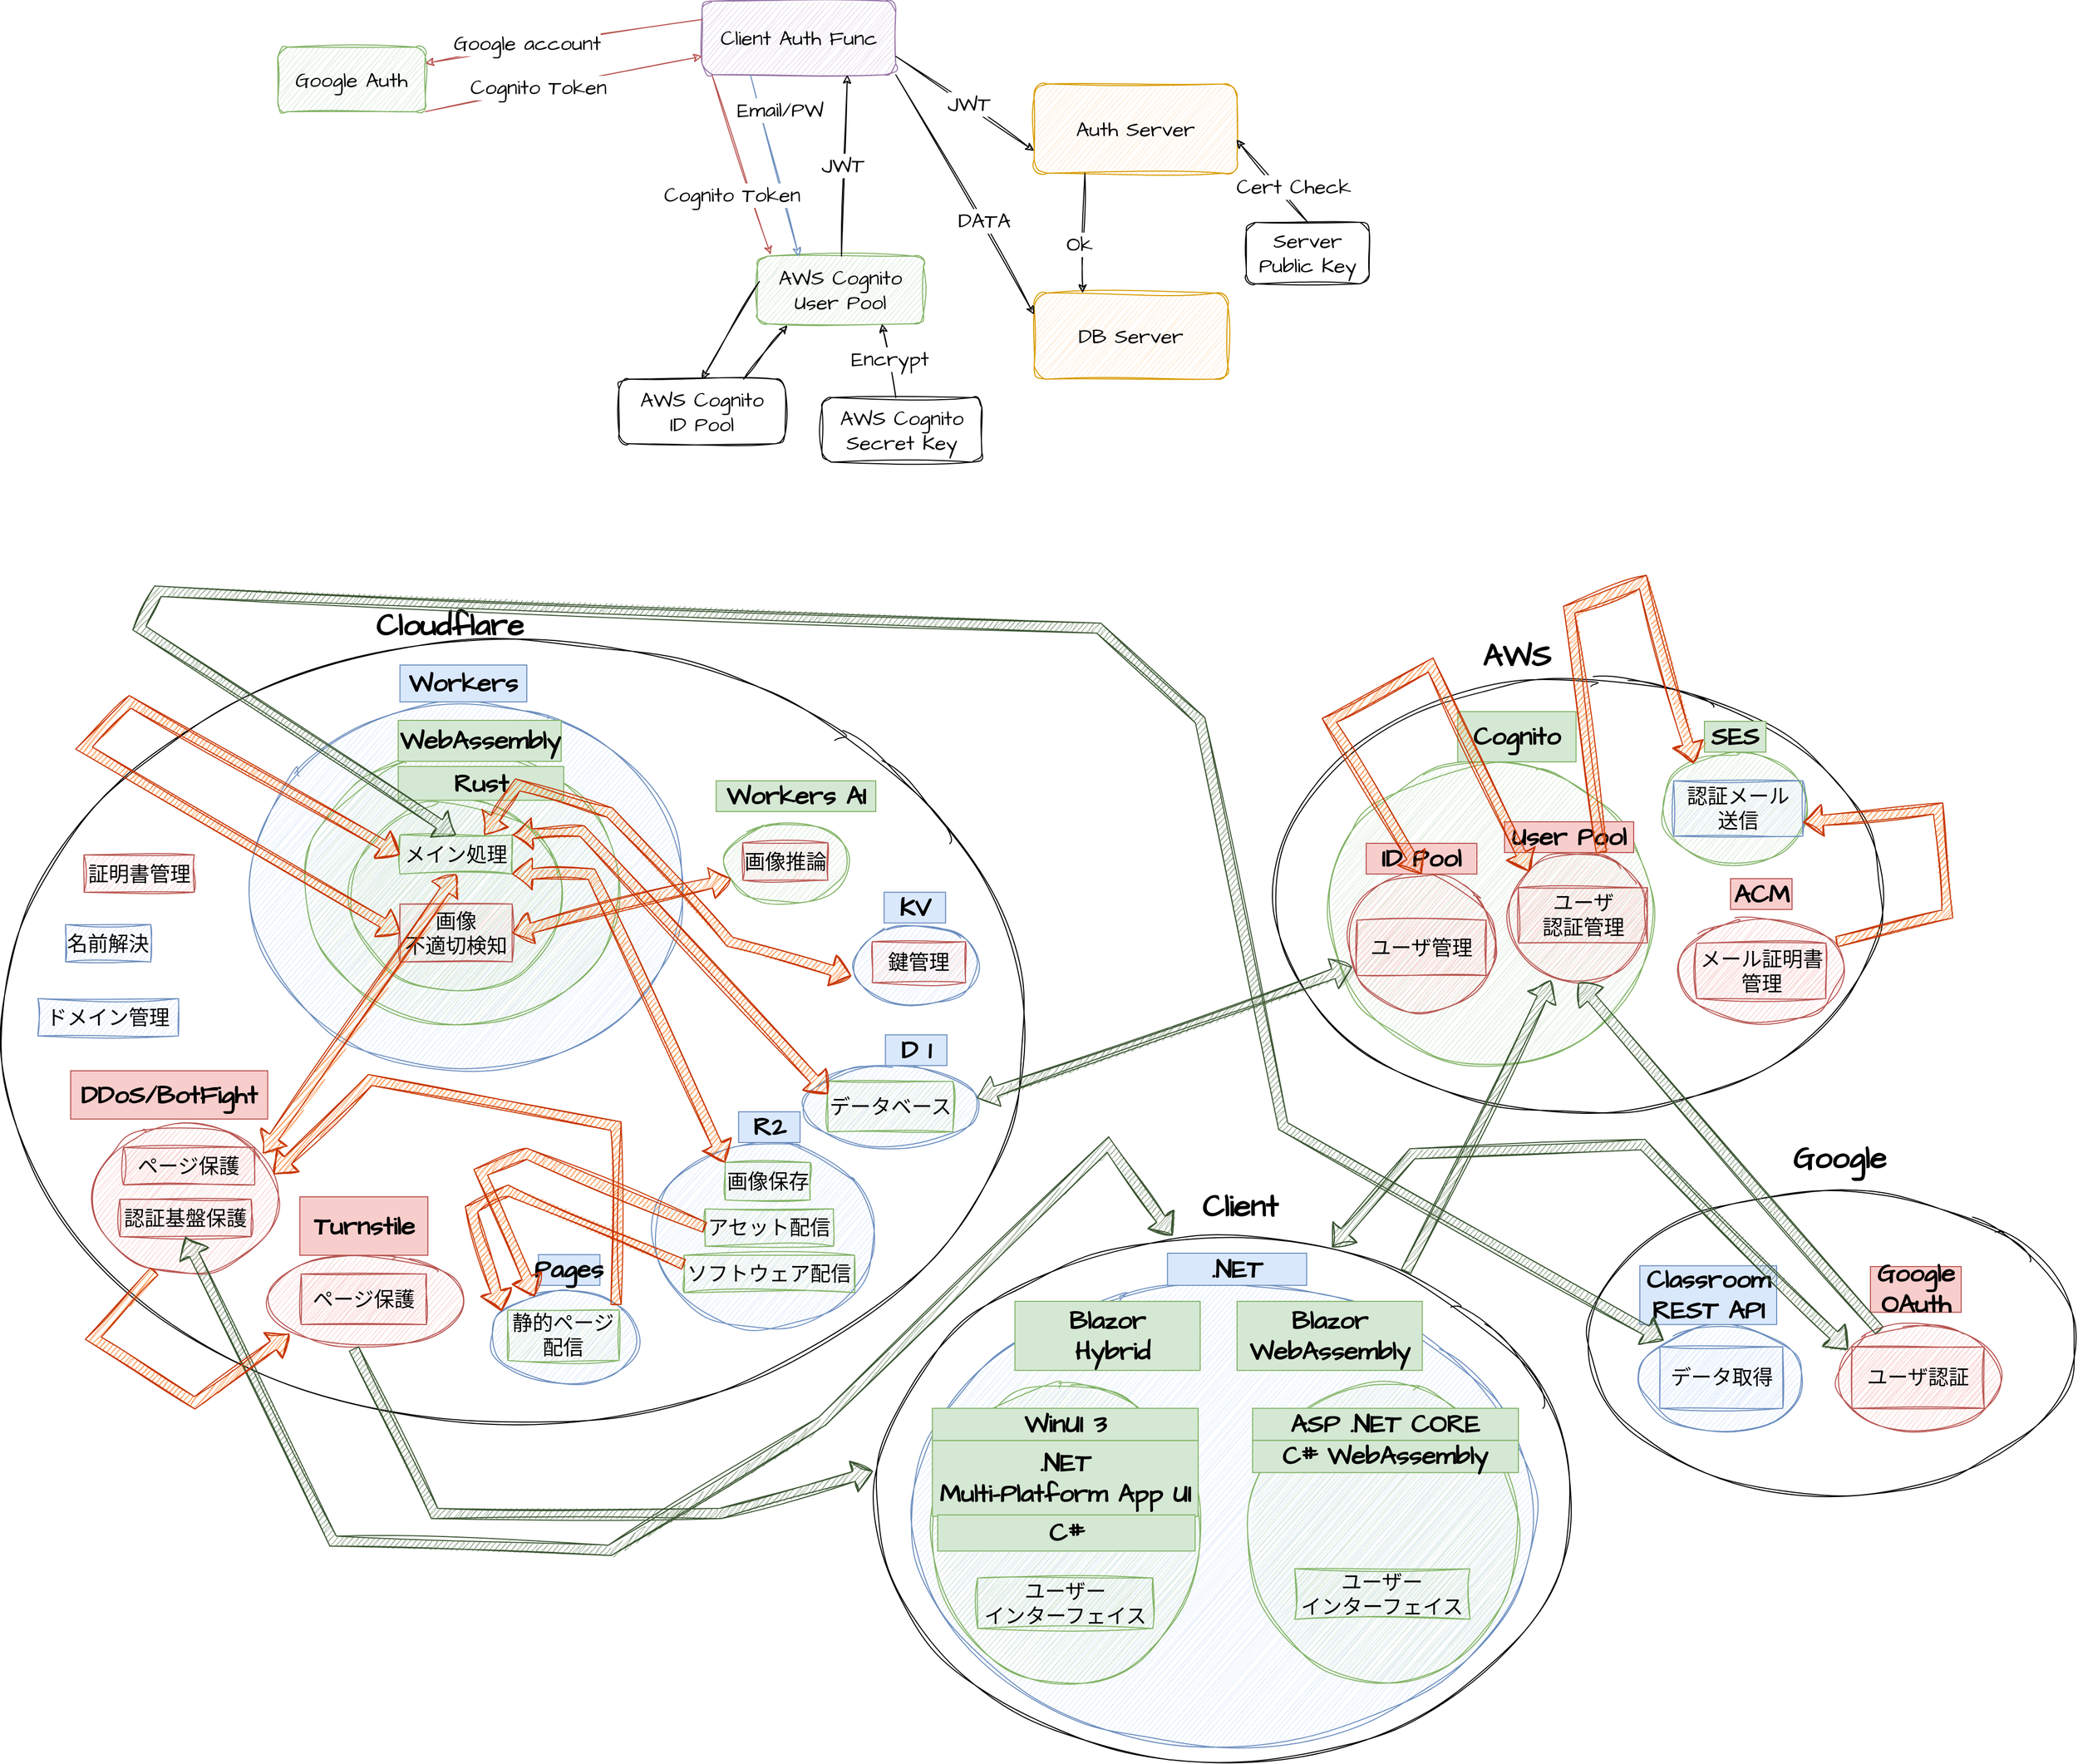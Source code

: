 <mxfile version="23.0.2" type="device">
  <diagram id="l8hXMBHkgcEJcSW0mbfh" name="Page-1">
    <mxGraphModel dx="3095" dy="1074" grid="1" gridSize="9" guides="1" tooltips="1" connect="1" arrows="1" fold="1" page="1" pageScale="1" pageWidth="1169" pageHeight="827" background="none" math="0" shadow="0">
      <root>
        <mxCell id="0" />
        <mxCell id="1" parent="0" />
        <mxCell id="f18DvUi7Gv4_Nt1LRE4m-1" value="AWS Cognito&lt;br&gt;User Pool" style="rounded=1;whiteSpace=wrap;html=1;hachureGap=4;fontFamily=Architects Daughter;fontSource=https%3A%2F%2Ffonts.googleapis.com%2Fcss%3Ffamily%3DArchitects%2BDaughter;fontSize=20;sketch=1;curveFitting=1;jiggle=2;fillColor=#d5e8d4;strokeColor=#82b366;" parent="1" vertex="1">
          <mxGeometry x="495" y="348" width="162" height="66" as="geometry" />
        </mxCell>
        <mxCell id="f18DvUi7Gv4_Nt1LRE4m-2" value="Auth Server" style="rounded=1;whiteSpace=wrap;html=1;sketch=1;hachureGap=4;jiggle=2;curveFitting=1;fontFamily=Architects Daughter;fontSource=https%3A%2F%2Ffonts.googleapis.com%2Fcss%3Ffamily%3DArchitects%2BDaughter;fontSize=20;fillColor=#ffe6cc;strokeColor=#d79b00;" parent="1" vertex="1">
          <mxGeometry x="765" y="180" width="198" height="87" as="geometry" />
        </mxCell>
        <mxCell id="f18DvUi7Gv4_Nt1LRE4m-4" value="Client Auth Func" style="rounded=1;whiteSpace=wrap;html=1;sketch=1;hachureGap=4;jiggle=2;curveFitting=1;fontFamily=Architects Daughter;fontSource=https%3A%2F%2Ffonts.googleapis.com%2Fcss%3Ffamily%3DArchitects%2BDaughter;fontSize=20;fillColor=#e1d5e7;strokeColor=#9673a6;" parent="1" vertex="1">
          <mxGeometry x="441" y="99" width="189" height="72" as="geometry" />
        </mxCell>
        <mxCell id="f18DvUi7Gv4_Nt1LRE4m-6" value="" style="endArrow=classic;html=1;rounded=0;sketch=1;hachureGap=4;jiggle=2;curveFitting=1;fontFamily=Architects Daughter;fontSource=https%3A%2F%2Ffonts.googleapis.com%2Fcss%3Ffamily%3DArchitects%2BDaughter;fontSize=16;entryX=0.25;entryY=0;entryDx=0;entryDy=0;exitX=0.25;exitY=1;exitDx=0;exitDy=0;fillColor=#dae8fc;strokeColor=#6c8ebf;" parent="1" source="f18DvUi7Gv4_Nt1LRE4m-4" target="f18DvUi7Gv4_Nt1LRE4m-1" edge="1">
          <mxGeometry width="50" height="50" relative="1" as="geometry">
            <mxPoint x="162" y="365" as="sourcePoint" />
            <mxPoint x="212" y="315" as="targetPoint" />
          </mxGeometry>
        </mxCell>
        <mxCell id="f18DvUi7Gv4_Nt1LRE4m-7" value="Email/PW" style="edgeLabel;html=1;align=center;verticalAlign=middle;resizable=0;points=[];fontSize=20;fontFamily=Architects Daughter;" parent="f18DvUi7Gv4_Nt1LRE4m-6" vertex="1" connectable="0">
          <mxGeometry x="-0.309" relative="1" as="geometry">
            <mxPoint x="12" y="-28" as="offset" />
          </mxGeometry>
        </mxCell>
        <mxCell id="f18DvUi7Gv4_Nt1LRE4m-8" value="Google Auth" style="rounded=1;whiteSpace=wrap;html=1;sketch=1;hachureGap=4;jiggle=2;curveFitting=1;fontFamily=Architects Daughter;fontSource=https%3A%2F%2Ffonts.googleapis.com%2Fcss%3Ffamily%3DArchitects%2BDaughter;fontSize=20;fillColor=#d5e8d4;strokeColor=#82b366;" parent="1" vertex="1">
          <mxGeometry x="27" y="144" width="144" height="63" as="geometry" />
        </mxCell>
        <mxCell id="f18DvUi7Gv4_Nt1LRE4m-10" value="" style="endArrow=classic;html=1;rounded=0;sketch=1;hachureGap=4;jiggle=2;curveFitting=1;fontFamily=Architects Daughter;fontSource=https%3A%2F%2Ffonts.googleapis.com%2Fcss%3Ffamily%3DArchitects%2BDaughter;fontSize=16;exitX=0;exitY=0.25;exitDx=0;exitDy=0;entryX=1;entryY=0.25;entryDx=0;entryDy=0;fillColor=#f8cecc;strokeColor=#b85450;" parent="1" source="f18DvUi7Gv4_Nt1LRE4m-4" target="f18DvUi7Gv4_Nt1LRE4m-8" edge="1">
          <mxGeometry width="50" height="50" relative="1" as="geometry">
            <mxPoint x="261" y="455" as="sourcePoint" />
            <mxPoint x="311" y="405" as="targetPoint" />
          </mxGeometry>
        </mxCell>
        <mxCell id="f18DvUi7Gv4_Nt1LRE4m-11" value="Google account" style="edgeLabel;html=1;align=center;verticalAlign=middle;resizable=0;points=[];fontSize=20;fontFamily=Architects Daughter;" parent="f18DvUi7Gv4_Nt1LRE4m-10" vertex="1" connectable="0">
          <mxGeometry x="0.261" y="-4" relative="1" as="geometry">
            <mxPoint as="offset" />
          </mxGeometry>
        </mxCell>
        <mxCell id="f18DvUi7Gv4_Nt1LRE4m-14" value="" style="endArrow=classic;html=1;rounded=0;sketch=1;hachureGap=4;jiggle=2;curveFitting=1;fontFamily=Architects Daughter;fontSource=https%3A%2F%2Ffonts.googleapis.com%2Fcss%3Ffamily%3DArchitects%2BDaughter;fontSize=16;exitX=1;exitY=1;exitDx=0;exitDy=0;entryX=0;entryY=0.75;entryDx=0;entryDy=0;fillColor=#f8cecc;strokeColor=#b85450;" parent="1" source="f18DvUi7Gv4_Nt1LRE4m-8" target="f18DvUi7Gv4_Nt1LRE4m-4" edge="1">
          <mxGeometry width="50" height="50" relative="1" as="geometry">
            <mxPoint x="306" y="554" as="sourcePoint" />
            <mxPoint x="356" y="504" as="targetPoint" />
          </mxGeometry>
        </mxCell>
        <mxCell id="f18DvUi7Gv4_Nt1LRE4m-15" value="Cognito&amp;nbsp;Token" style="edgeLabel;html=1;align=center;verticalAlign=middle;resizable=0;points=[];fontSize=20;fontFamily=Architects Daughter;" parent="f18DvUi7Gv4_Nt1LRE4m-14" vertex="1" connectable="0">
          <mxGeometry x="0.646" y="-3" relative="1" as="geometry">
            <mxPoint x="-113" y="17" as="offset" />
          </mxGeometry>
        </mxCell>
        <mxCell id="f18DvUi7Gv4_Nt1LRE4m-16" value="" style="endArrow=classic;html=1;rounded=0;sketch=1;hachureGap=4;jiggle=2;curveFitting=1;fontFamily=Architects Daughter;fontSource=https%3A%2F%2Ffonts.googleapis.com%2Fcss%3Ffamily%3DArchitects%2BDaughter;fontSize=16;exitX=0.052;exitY=1.009;exitDx=0;exitDy=0;exitPerimeter=0;entryX=0.08;entryY=-0.021;entryDx=0;entryDy=0;entryPerimeter=0;fillColor=#f8cecc;strokeColor=#b85450;" parent="1" source="f18DvUi7Gv4_Nt1LRE4m-4" target="f18DvUi7Gv4_Nt1LRE4m-1" edge="1">
          <mxGeometry width="50" height="50" relative="1" as="geometry">
            <mxPoint x="198" y="338" as="sourcePoint" />
            <mxPoint x="248" y="288" as="targetPoint" />
          </mxGeometry>
        </mxCell>
        <mxCell id="f18DvUi7Gv4_Nt1LRE4m-17" value="Cognito Token" style="edgeLabel;html=1;align=center;verticalAlign=middle;resizable=0;points=[];fontSize=20;fontFamily=Architects Daughter;" parent="f18DvUi7Gv4_Nt1LRE4m-16" vertex="1" connectable="0">
          <mxGeometry x="-0.35" relative="1" as="geometry">
            <mxPoint y="59" as="offset" />
          </mxGeometry>
        </mxCell>
        <mxCell id="f18DvUi7Gv4_Nt1LRE4m-21" value="" style="endArrow=classic;html=1;rounded=0;sketch=1;hachureGap=4;jiggle=2;curveFitting=1;fontFamily=Architects Daughter;fontSource=https%3A%2F%2Ffonts.googleapis.com%2Fcss%3Ffamily%3DArchitects%2BDaughter;fontSize=16;entryX=0.75;entryY=1;entryDx=0;entryDy=0;" parent="1" source="f18DvUi7Gv4_Nt1LRE4m-1" target="f18DvUi7Gv4_Nt1LRE4m-4" edge="1">
          <mxGeometry width="50" height="50" relative="1" as="geometry">
            <mxPoint x="594" y="495" as="sourcePoint" />
            <mxPoint x="698" y="279" as="targetPoint" />
          </mxGeometry>
        </mxCell>
        <mxCell id="f18DvUi7Gv4_Nt1LRE4m-22" value="JWT" style="edgeLabel;html=1;align=center;verticalAlign=middle;resizable=0;points=[];fontSize=20;fontFamily=Architects Daughter;" parent="f18DvUi7Gv4_Nt1LRE4m-21" vertex="1" connectable="0">
          <mxGeometry x="0.003" y="2" relative="1" as="geometry">
            <mxPoint as="offset" />
          </mxGeometry>
        </mxCell>
        <mxCell id="f18DvUi7Gv4_Nt1LRE4m-23" value="AWS Cognito&lt;br&gt;ID Pool" style="rounded=1;whiteSpace=wrap;html=1;sketch=1;hachureGap=4;jiggle=2;curveFitting=1;fontFamily=Architects Daughter;fontSource=https%3A%2F%2Ffonts.googleapis.com%2Fcss%3Ffamily%3DArchitects%2BDaughter;fontSize=20;" parent="1" vertex="1">
          <mxGeometry x="360" y="468" width="162" height="63" as="geometry" />
        </mxCell>
        <mxCell id="f18DvUi7Gv4_Nt1LRE4m-24" value="AWS Cognito&lt;br&gt;Secret Key" style="rounded=1;whiteSpace=wrap;html=1;sketch=1;hachureGap=4;jiggle=2;curveFitting=1;fontFamily=Architects Daughter;fontSource=https%3A%2F%2Ffonts.googleapis.com%2Fcss%3Ffamily%3DArchitects%2BDaughter;fontSize=20;" parent="1" vertex="1">
          <mxGeometry x="558" y="486" width="156" height="63" as="geometry" />
        </mxCell>
        <mxCell id="f18DvUi7Gv4_Nt1LRE4m-26" value="" style="endArrow=classic;html=1;rounded=0;sketch=1;hachureGap=4;jiggle=2;curveFitting=1;fontFamily=Architects Daughter;fontSource=https%3A%2F%2Ffonts.googleapis.com%2Fcss%3Ffamily%3DArchitects%2BDaughter;fontSize=16;exitX=0.012;exitY=0.373;exitDx=0;exitDy=0;exitPerimeter=0;entryX=0.5;entryY=0;entryDx=0;entryDy=0;" parent="1" source="f18DvUi7Gv4_Nt1LRE4m-1" target="f18DvUi7Gv4_Nt1LRE4m-23" edge="1">
          <mxGeometry width="50" height="50" relative="1" as="geometry">
            <mxPoint x="306" y="401" as="sourcePoint" />
            <mxPoint x="356" y="351" as="targetPoint" />
          </mxGeometry>
        </mxCell>
        <mxCell id="f18DvUi7Gv4_Nt1LRE4m-27" value="" style="endArrow=classic;html=1;rounded=0;sketch=1;hachureGap=4;jiggle=2;curveFitting=1;fontFamily=Architects Daughter;fontSource=https%3A%2F%2Ffonts.googleapis.com%2Fcss%3Ffamily%3DArchitects%2BDaughter;fontSize=16;exitX=0.75;exitY=0;exitDx=0;exitDy=0;entryX=0.18;entryY=1.021;entryDx=0;entryDy=0;entryPerimeter=0;" parent="1" source="f18DvUi7Gv4_Nt1LRE4m-23" target="f18DvUi7Gv4_Nt1LRE4m-1" edge="1">
          <mxGeometry width="50" height="50" relative="1" as="geometry">
            <mxPoint x="333" y="491" as="sourcePoint" />
            <mxPoint x="383" y="441" as="targetPoint" />
          </mxGeometry>
        </mxCell>
        <mxCell id="f18DvUi7Gv4_Nt1LRE4m-28" value="" style="endArrow=classic;html=1;rounded=0;sketch=1;hachureGap=4;jiggle=2;curveFitting=1;fontFamily=Architects Daughter;fontSource=https%3A%2F%2Ffonts.googleapis.com%2Fcss%3Ffamily%3DArchitects%2BDaughter;fontSize=16;entryX=0.75;entryY=1;entryDx=0;entryDy=0;" parent="1" source="f18DvUi7Gv4_Nt1LRE4m-24" target="f18DvUi7Gv4_Nt1LRE4m-1" edge="1">
          <mxGeometry width="50" height="50" relative="1" as="geometry">
            <mxPoint x="576" y="662" as="sourcePoint" />
            <mxPoint x="626" y="612" as="targetPoint" />
          </mxGeometry>
        </mxCell>
        <mxCell id="f18DvUi7Gv4_Nt1LRE4m-29" value="Encrypt" style="edgeLabel;html=1;align=center;verticalAlign=middle;resizable=0;points=[];fontSize=20;fontFamily=Architects Daughter;" parent="f18DvUi7Gv4_Nt1LRE4m-28" vertex="1" connectable="0">
          <mxGeometry x="0.07" y="-1" relative="1" as="geometry">
            <mxPoint as="offset" />
          </mxGeometry>
        </mxCell>
        <mxCell id="f18DvUi7Gv4_Nt1LRE4m-30" value="Server Public Key" style="rounded=1;whiteSpace=wrap;html=1;sketch=1;hachureGap=4;jiggle=2;curveFitting=1;fontFamily=Architects Daughter;fontSource=https%3A%2F%2Ffonts.googleapis.com%2Fcss%3Ffamily%3DArchitects%2BDaughter;fontSize=20;" parent="1" vertex="1">
          <mxGeometry x="972" y="315" width="120" height="60" as="geometry" />
        </mxCell>
        <mxCell id="f18DvUi7Gv4_Nt1LRE4m-32" value="" style="endArrow=classic;html=1;rounded=0;sketch=1;hachureGap=4;jiggle=2;curveFitting=1;fontFamily=Architects Daughter;fontSource=https%3A%2F%2Ffonts.googleapis.com%2Fcss%3Ffamily%3DArchitects%2BDaughter;fontSize=16;entryX=0.997;entryY=0.626;entryDx=0;entryDy=0;entryPerimeter=0;exitX=0.5;exitY=0;exitDx=0;exitDy=0;" parent="1" source="f18DvUi7Gv4_Nt1LRE4m-30" target="f18DvUi7Gv4_Nt1LRE4m-2" edge="1">
          <mxGeometry width="50" height="50" relative="1" as="geometry">
            <mxPoint x="1017" y="356" as="sourcePoint" />
            <mxPoint x="1067" y="306" as="targetPoint" />
          </mxGeometry>
        </mxCell>
        <mxCell id="f18DvUi7Gv4_Nt1LRE4m-33" value="Cert Check" style="edgeLabel;html=1;align=center;verticalAlign=middle;resizable=0;points=[];fontSize=20;fontFamily=Architects Daughter;" parent="f18DvUi7Gv4_Nt1LRE4m-32" vertex="1" connectable="0">
          <mxGeometry x="0.009" y="-6" relative="1" as="geometry">
            <mxPoint x="16" y="9" as="offset" />
          </mxGeometry>
        </mxCell>
        <mxCell id="f18DvUi7Gv4_Nt1LRE4m-34" value="" style="endArrow=classic;html=1;rounded=0;sketch=1;hachureGap=4;jiggle=2;curveFitting=1;fontFamily=Architects Daughter;fontSource=https%3A%2F%2Ffonts.googleapis.com%2Fcss%3Ffamily%3DArchitects%2BDaughter;fontSize=16;exitX=1;exitY=0.75;exitDx=0;exitDy=0;entryX=0;entryY=0.75;entryDx=0;entryDy=0;" parent="1" source="f18DvUi7Gv4_Nt1LRE4m-4" target="f18DvUi7Gv4_Nt1LRE4m-2" edge="1">
          <mxGeometry width="50" height="50" relative="1" as="geometry">
            <mxPoint x="720" y="158" as="sourcePoint" />
            <mxPoint x="770" y="108" as="targetPoint" />
          </mxGeometry>
        </mxCell>
        <mxCell id="f18DvUi7Gv4_Nt1LRE4m-35" value="JWT" style="edgeLabel;html=1;align=center;verticalAlign=middle;resizable=0;points=[];fontSize=20;fontFamily=Architects Daughter;" parent="f18DvUi7Gv4_Nt1LRE4m-34" vertex="1" connectable="0">
          <mxGeometry x="0.026" y="2" relative="1" as="geometry">
            <mxPoint as="offset" />
          </mxGeometry>
        </mxCell>
        <mxCell id="f18DvUi7Gv4_Nt1LRE4m-36" value="DB Server" style="rounded=1;whiteSpace=wrap;html=1;sketch=1;hachureGap=4;jiggle=2;curveFitting=1;fontFamily=Architects Daughter;fontSource=https%3A%2F%2Ffonts.googleapis.com%2Fcss%3Ffamily%3DArchitects%2BDaughter;fontSize=20;fillColor=#ffe6cc;strokeColor=#d79b00;" parent="1" vertex="1">
          <mxGeometry x="765" y="384" width="189" height="84" as="geometry" />
        </mxCell>
        <mxCell id="f18DvUi7Gv4_Nt1LRE4m-37" value="" style="endArrow=classic;html=1;rounded=0;sketch=1;hachureGap=4;jiggle=2;curveFitting=1;fontFamily=Architects Daughter;fontSource=https%3A%2F%2Ffonts.googleapis.com%2Fcss%3Ffamily%3DArchitects%2BDaughter;fontSize=16;exitX=0.25;exitY=1;exitDx=0;exitDy=0;entryX=0.25;entryY=0;entryDx=0;entryDy=0;" parent="1" source="f18DvUi7Gv4_Nt1LRE4m-2" target="f18DvUi7Gv4_Nt1LRE4m-36" edge="1">
          <mxGeometry width="50" height="50" relative="1" as="geometry">
            <mxPoint x="882" y="365" as="sourcePoint" />
            <mxPoint x="932" y="315" as="targetPoint" />
          </mxGeometry>
        </mxCell>
        <mxCell id="f18DvUi7Gv4_Nt1LRE4m-38" value="Ok" style="edgeLabel;html=1;align=center;verticalAlign=middle;resizable=0;points=[];fontSize=20;fontFamily=Architects Daughter;" parent="f18DvUi7Gv4_Nt1LRE4m-37" vertex="1" connectable="0">
          <mxGeometry x="0.175" y="-4" relative="1" as="geometry">
            <mxPoint as="offset" />
          </mxGeometry>
        </mxCell>
        <mxCell id="f18DvUi7Gv4_Nt1LRE4m-39" value="" style="endArrow=classic;html=1;rounded=0;sketch=1;hachureGap=4;jiggle=2;curveFitting=1;fontFamily=Architects Daughter;fontSource=https%3A%2F%2Ffonts.googleapis.com%2Fcss%3Ffamily%3DArchitects%2BDaughter;fontSize=16;exitX=1;exitY=1;exitDx=0;exitDy=0;entryX=0;entryY=0.25;entryDx=0;entryDy=0;" parent="1" source="f18DvUi7Gv4_Nt1LRE4m-4" target="f18DvUi7Gv4_Nt1LRE4m-36" edge="1">
          <mxGeometry width="50" height="50" relative="1" as="geometry">
            <mxPoint x="675" y="338" as="sourcePoint" />
            <mxPoint x="725" y="288" as="targetPoint" />
          </mxGeometry>
        </mxCell>
        <mxCell id="f18DvUi7Gv4_Nt1LRE4m-40" value="DATA" style="edgeLabel;html=1;align=center;verticalAlign=middle;resizable=0;points=[];fontSize=20;fontFamily=Architects Daughter;" parent="f18DvUi7Gv4_Nt1LRE4m-39" vertex="1" connectable="0">
          <mxGeometry x="0.235" y="3" relative="1" as="geometry">
            <mxPoint y="-1" as="offset" />
          </mxGeometry>
        </mxCell>
        <mxCell id="grB61ll3MrwE6_kZAb7u-4" value="&lt;font style=&quot;font-size: 30px;&quot;&gt;Cloudflare&lt;/font&gt;" style="text;html=1;align=center;verticalAlign=middle;whiteSpace=wrap;rounded=0;fontSize=20;fontFamily=Architects Daughter;fontStyle=1;" vertex="1" parent="1">
          <mxGeometry x="165" y="693" width="60" height="30" as="geometry" />
        </mxCell>
        <mxCell id="grB61ll3MrwE6_kZAb7u-12" value="" style="ellipse;whiteSpace=wrap;html=1;sketch=1;hachureGap=4;jiggle=2;curveFitting=1;fontFamily=Architects Daughter;fontSource=https%3A%2F%2Ffonts.googleapis.com%2Fcss%3Ffamily%3DArchitects%2BDaughter;fontSize=20;" vertex="1" parent="1">
          <mxGeometry x="-243" y="723" width="999" height="765" as="geometry" />
        </mxCell>
        <mxCell id="grB61ll3MrwE6_kZAb7u-13" value="" style="ellipse;whiteSpace=wrap;html=1;sketch=1;hachureGap=4;jiggle=2;curveFitting=1;fontFamily=Architects Daughter;fontSource=https%3A%2F%2Ffonts.googleapis.com%2Fcss%3Ffamily%3DArchitects%2BDaughter;fontSize=20;fillColor=#dae8fc;strokeColor=#6c8ebf;" vertex="1" parent="1">
          <mxGeometry y="783" width="423" height="360" as="geometry" />
        </mxCell>
        <mxCell id="grB61ll3MrwE6_kZAb7u-14" value="Workers" style="text;html=1;strokeColor=#6c8ebf;fillColor=#dae8fc;align=center;verticalAlign=middle;whiteSpace=wrap;rounded=0;fontSize=25;fontFamily=Architects Daughter;fontStyle=1" vertex="1" parent="1">
          <mxGeometry x="146.25" y="747" width="123.75" height="36" as="geometry" />
        </mxCell>
        <mxCell id="grB61ll3MrwE6_kZAb7u-15" value="" style="ellipse;whiteSpace=wrap;html=1;sketch=1;hachureGap=4;jiggle=2;curveFitting=1;fontFamily=Architects Daughter;fontSource=https%3A%2F%2Ffonts.googleapis.com%2Fcss%3Ffamily%3DArchitects%2BDaughter;fontSize=20;fillColor=#d5e8d4;strokeColor=#82b366;" vertex="1" parent="1">
          <mxGeometry x="54" y="831" width="306" height="267" as="geometry" />
        </mxCell>
        <mxCell id="grB61ll3MrwE6_kZAb7u-16" value="WebAssembly" style="text;html=1;strokeColor=#82b366;fillColor=#d5e8d4;align=center;verticalAlign=middle;whiteSpace=wrap;rounded=0;fontSize=25;fontFamily=Architects Daughter;fontStyle=1" vertex="1" parent="1">
          <mxGeometry x="144.56" y="801" width="159" height="40" as="geometry" />
        </mxCell>
        <mxCell id="grB61ll3MrwE6_kZAb7u-17" value="" style="ellipse;whiteSpace=wrap;html=1;sketch=1;hachureGap=4;jiggle=2;curveFitting=1;fontFamily=Architects Daughter;fontSource=https%3A%2F%2Ffonts.googleapis.com%2Fcss%3Ffamily%3DArchitects%2BDaughter;fontSize=20;fillColor=#d5e8d4;strokeColor=#82b366;" vertex="1" parent="1">
          <mxGeometry x="98.44" y="879" width="205.12" height="188" as="geometry" />
        </mxCell>
        <mxCell id="grB61ll3MrwE6_kZAb7u-18" value="Rust" style="text;html=1;strokeColor=#82b366;fillColor=#d5e8d4;align=center;verticalAlign=middle;whiteSpace=wrap;rounded=0;fontSize=25;fontFamily=Architects Daughter;fontStyle=1" vertex="1" parent="1">
          <mxGeometry x="144.56" y="846" width="161.44" height="33" as="geometry" />
        </mxCell>
        <mxCell id="grB61ll3MrwE6_kZAb7u-21" value="メイン処理" style="rounded=0;whiteSpace=wrap;html=1;sketch=1;hachureGap=4;jiggle=2;curveFitting=1;fontFamily=Architects Daughter;fontSource=https%3A%2F%2Ffonts.googleapis.com%2Fcss%3Ffamily%3DArchitects%2BDaughter;fontSize=20;fillColor=#d5e8d4;strokeColor=#82b366;" vertex="1" parent="1">
          <mxGeometry x="146.25" y="912.75" width="109.5" height="38.25" as="geometry" />
        </mxCell>
        <mxCell id="grB61ll3MrwE6_kZAb7u-22" value="名前解決" style="rounded=0;whiteSpace=wrap;html=1;sketch=1;hachureGap=4;jiggle=2;curveFitting=1;fontFamily=Architects Daughter;fontSource=https%3A%2F%2Ffonts.googleapis.com%2Fcss%3Ffamily%3DArchitects%2BDaughter;fontSize=20;fillColor=#dae8fc;strokeColor=#6c8ebf;" vertex="1" parent="1">
          <mxGeometry x="-180" y="1000.25" width="83.12" height="36.5" as="geometry" />
        </mxCell>
        <mxCell id="grB61ll3MrwE6_kZAb7u-23" value="" style="ellipse;whiteSpace=wrap;html=1;sketch=1;hachureGap=4;jiggle=2;curveFitting=1;fontFamily=Architects Daughter;fontSource=https%3A%2F%2Ffonts.googleapis.com%2Fcss%3Ffamily%3DArchitects%2BDaughter;fontSize=20;fillColor=#dae8fc;strokeColor=#6c8ebf;" vertex="1" parent="1">
          <mxGeometry x="589.89" y="1000.25" width="120" height="80" as="geometry" />
        </mxCell>
        <mxCell id="grB61ll3MrwE6_kZAb7u-24" value="KV" style="text;html=1;strokeColor=#6c8ebf;fillColor=#dae8fc;align=center;verticalAlign=middle;whiteSpace=wrap;rounded=0;fontSize=25;fontFamily=Architects Daughter;fontStyle=1" vertex="1" parent="1">
          <mxGeometry x="618.61" y="968.75" width="60" height="30" as="geometry" />
        </mxCell>
        <mxCell id="grB61ll3MrwE6_kZAb7u-25" value="" style="ellipse;whiteSpace=wrap;html=1;sketch=1;hachureGap=4;jiggle=2;curveFitting=1;fontFamily=Architects Daughter;fontSource=https%3A%2F%2Ffonts.googleapis.com%2Fcss%3Ffamily%3DArchitects%2BDaughter;fontSize=20;fillColor=#dae8fc;strokeColor=#6c8ebf;" vertex="1" parent="1">
          <mxGeometry x="540" y="1137.88" width="169.89" height="80" as="geometry" />
        </mxCell>
        <mxCell id="grB61ll3MrwE6_kZAb7u-26" value="D 1" style="text;html=1;strokeColor=#6c8ebf;fillColor=#dae8fc;align=center;verticalAlign=middle;whiteSpace=wrap;rounded=0;fontSize=25;fontFamily=Architects Daughter;fontStyle=1" vertex="1" parent="1">
          <mxGeometry x="619.89" y="1107.88" width="60" height="30" as="geometry" />
        </mxCell>
        <mxCell id="grB61ll3MrwE6_kZAb7u-27" value="" style="ellipse;whiteSpace=wrap;html=1;sketch=1;hachureGap=4;jiggle=2;curveFitting=1;fontFamily=Architects Daughter;fontSource=https%3A%2F%2Ffonts.googleapis.com%2Fcss%3Ffamily%3DArchitects%2BDaughter;fontSize=20;fillColor=#dae8fc;strokeColor=#6c8ebf;" vertex="1" parent="1">
          <mxGeometry x="393.76" y="1213" width="216.75" height="182" as="geometry" />
        </mxCell>
        <mxCell id="grB61ll3MrwE6_kZAb7u-28" value="R2" style="text;html=1;strokeColor=#6c8ebf;fillColor=#dae8fc;align=center;verticalAlign=middle;whiteSpace=wrap;rounded=0;fontSize=25;fontFamily=Architects Daughter;fontStyle=1" vertex="1" parent="1">
          <mxGeometry x="476.64" y="1183" width="60" height="30" as="geometry" />
        </mxCell>
        <mxCell id="grB61ll3MrwE6_kZAb7u-29" value="画像保存" style="rounded=0;whiteSpace=wrap;html=1;sketch=1;hachureGap=4;jiggle=2;curveFitting=1;fontFamily=Architects Daughter;fontSource=https%3A%2F%2Ffonts.googleapis.com%2Fcss%3Ffamily%3DArchitects%2BDaughter;fontSize=20;fillColor=#d5e8d4;strokeColor=#82b366;" vertex="1" parent="1">
          <mxGeometry x="463.51" y="1232.5" width="83.12" height="36.5" as="geometry" />
        </mxCell>
        <mxCell id="grB61ll3MrwE6_kZAb7u-30" value="データベース" style="rounded=0;whiteSpace=wrap;html=1;sketch=1;hachureGap=4;jiggle=2;curveFitting=1;fontFamily=Architects Daughter;fontSource=https%3A%2F%2Ffonts.googleapis.com%2Fcss%3Ffamily%3DArchitects%2BDaughter;fontSize=20;fillColor=#d5e8d4;strokeColor=#82b366;" vertex="1" parent="1">
          <mxGeometry x="563.79" y="1153.26" width="121.89" height="49.25" as="geometry" />
        </mxCell>
        <mxCell id="grB61ll3MrwE6_kZAb7u-31" value="鍵管理" style="rounded=0;whiteSpace=wrap;html=1;sketch=1;hachureGap=4;jiggle=2;curveFitting=1;fontFamily=Architects Daughter;fontSource=https%3A%2F%2Ffonts.googleapis.com%2Fcss%3Ffamily%3DArchitects%2BDaughter;fontSize=20;fillColor=#f8cecc;strokeColor=#b85450;" vertex="1" parent="1">
          <mxGeometry x="607.05" y="1017" width="91.09" height="40" as="geometry" />
        </mxCell>
        <mxCell id="grB61ll3MrwE6_kZAb7u-33" value="" style="ellipse;whiteSpace=wrap;html=1;sketch=1;hachureGap=4;jiggle=2;curveFitting=1;fontFamily=Architects Daughter;fontSource=https%3A%2F%2Ffonts.googleapis.com%2Fcss%3Ffamily%3DArchitects%2BDaughter;fontSize=20;" vertex="1" parent="1">
          <mxGeometry x="999" y="761" width="594" height="424" as="geometry" />
        </mxCell>
        <mxCell id="grB61ll3MrwE6_kZAb7u-36" value="" style="ellipse;whiteSpace=wrap;html=1;sketch=1;hachureGap=4;jiggle=2;curveFitting=1;fontFamily=Architects Daughter;fontSource=https%3A%2F%2Ffonts.googleapis.com%2Fcss%3Ffamily%3DArchitects%2BDaughter;fontSize=20;" vertex="1" parent="1">
          <mxGeometry x="1305" y="1260" width="477" height="297" as="geometry" />
        </mxCell>
        <mxCell id="grB61ll3MrwE6_kZAb7u-37" value="&lt;font style=&quot;font-size: 30px;&quot;&gt;AWS&lt;/font&gt;" style="text;html=1;align=center;verticalAlign=middle;whiteSpace=wrap;rounded=0;fontSize=20;fontFamily=Architects Daughter;fontStyle=1;" vertex="1" parent="1">
          <mxGeometry x="1206" y="723" width="60" height="30" as="geometry" />
        </mxCell>
        <mxCell id="grB61ll3MrwE6_kZAb7u-38" value="" style="ellipse;whiteSpace=wrap;html=1;sketch=1;hachureGap=4;jiggle=2;curveFitting=1;fontFamily=Architects Daughter;fontSource=https%3A%2F%2Ffonts.googleapis.com%2Fcss%3Ffamily%3DArchitects%2BDaughter;fontSize=20;fillColor=#d5e8d4;strokeColor=#82b366;" vertex="1" parent="1">
          <mxGeometry x="1053" y="841" width="315" height="297" as="geometry" />
        </mxCell>
        <mxCell id="grB61ll3MrwE6_kZAb7u-39" value="Cognito" style="text;html=1;strokeColor=#82b366;fillColor=#d5e8d4;align=center;verticalAlign=middle;whiteSpace=wrap;rounded=0;fontSize=25;fontFamily=Architects Daughter;fontStyle=1" vertex="1" parent="1">
          <mxGeometry x="1178.25" y="792.5" width="115.5" height="49" as="geometry" />
        </mxCell>
        <mxCell id="grB61ll3MrwE6_kZAb7u-40" value="" style="ellipse;whiteSpace=wrap;html=1;sketch=1;hachureGap=4;jiggle=2;curveFitting=1;fontFamily=Architects Daughter;fontSource=https%3A%2F%2Ffonts.googleapis.com%2Fcss%3Ffamily%3DArchitects%2BDaughter;fontSize=20;fillColor=#d5e8d4;strokeColor=#82b366;" vertex="1" parent="1">
          <mxGeometry x="1377" y="832" width="144" height="110" as="geometry" />
        </mxCell>
        <mxCell id="grB61ll3MrwE6_kZAb7u-41" value="" style="ellipse;whiteSpace=wrap;html=1;sketch=1;hachureGap=4;jiggle=2;curveFitting=1;fontFamily=Architects Daughter;fontSource=https%3A%2F%2Ffonts.googleapis.com%2Fcss%3Ffamily%3DArchitects%2BDaughter;fontSize=20;fillColor=#f8cecc;strokeColor=#b85450;" vertex="1" parent="1">
          <mxGeometry x="1395" y="993" width="159" height="105" as="geometry" />
        </mxCell>
        <mxCell id="grB61ll3MrwE6_kZAb7u-42" value="ACM" style="text;html=1;fillColor=#f8cecc;align=center;verticalAlign=middle;whiteSpace=wrap;rounded=0;fontSize=25;fontFamily=Architects Daughter;fontStyle=1;strokeColor=#b85450;" vertex="1" parent="1">
          <mxGeometry x="1444.5" y="955.5" width="60" height="30" as="geometry" />
        </mxCell>
        <mxCell id="grB61ll3MrwE6_kZAb7u-43" value="SES" style="text;html=1;strokeColor=#82b366;fillColor=#d5e8d4;align=center;verticalAlign=middle;whiteSpace=wrap;rounded=0;fontSize=25;fontFamily=Architects Daughter;fontStyle=1" vertex="1" parent="1">
          <mxGeometry x="1419" y="802" width="60" height="30" as="geometry" />
        </mxCell>
        <mxCell id="grB61ll3MrwE6_kZAb7u-46" value="" style="ellipse;whiteSpace=wrap;html=1;sketch=1;hachureGap=4;jiggle=2;curveFitting=1;fontFamily=Architects Daughter;fontSource=https%3A%2F%2Ffonts.googleapis.com%2Fcss%3Ffamily%3DArchitects%2BDaughter;fontSize=20;fillColor=#f8cecc;strokeColor=#b85450;" vertex="1" parent="1">
          <mxGeometry x="1071" y="951" width="144" height="135" as="geometry" />
        </mxCell>
        <mxCell id="grB61ll3MrwE6_kZAb7u-47" value="" style="ellipse;whiteSpace=wrap;html=1;sketch=1;hachureGap=4;jiggle=2;curveFitting=1;fontFamily=Architects Daughter;fontSource=https%3A%2F%2Ffonts.googleapis.com%2Fcss%3Ffamily%3DArchitects%2BDaughter;fontSize=20;fillColor=#f8cecc;strokeColor=#b85450;" vertex="1" parent="1">
          <mxGeometry x="1228.5" y="930" width="135" height="127" as="geometry" />
        </mxCell>
        <mxCell id="grB61ll3MrwE6_kZAb7u-48" value="ID Pool" style="text;html=1;fillColor=#f8cecc;align=center;verticalAlign=middle;whiteSpace=wrap;rounded=0;fontSize=25;fontFamily=Architects Daughter;fontStyle=1;strokeColor=#b85450;" vertex="1" parent="1">
          <mxGeometry x="1089" y="921" width="108" height="30" as="geometry" />
        </mxCell>
        <mxCell id="grB61ll3MrwE6_kZAb7u-49" value="User Pool" style="text;html=1;fillColor=#f8cecc;align=center;verticalAlign=middle;whiteSpace=wrap;rounded=0;fontSize=25;fontFamily=Architects Daughter;fontStyle=1;strokeColor=#b85450;" vertex="1" parent="1">
          <mxGeometry x="1224" y="900" width="126" height="30" as="geometry" />
        </mxCell>
        <mxCell id="grB61ll3MrwE6_kZAb7u-50" value="ユーザ管理" style="rounded=0;whiteSpace=wrap;html=1;sketch=1;hachureGap=4;jiggle=2;curveFitting=1;fontFamily=Architects Daughter;fontSource=https%3A%2F%2Ffonts.googleapis.com%2Fcss%3Ffamily%3DArchitects%2BDaughter;fontSize=20;fillColor=#f8cecc;strokeColor=#b85450;" vertex="1" parent="1">
          <mxGeometry x="1080" y="996" width="126" height="54" as="geometry" />
        </mxCell>
        <mxCell id="grB61ll3MrwE6_kZAb7u-51" value="ユーザ&lt;br&gt;認証管理" style="rounded=0;whiteSpace=wrap;html=1;sketch=1;hachureGap=4;jiggle=2;curveFitting=1;fontFamily=Architects Daughter;fontSource=https%3A%2F%2Ffonts.googleapis.com%2Fcss%3Ffamily%3DArchitects%2BDaughter;fontSize=20;fillColor=#f8cecc;strokeColor=#b85450;" vertex="1" parent="1">
          <mxGeometry x="1237.5" y="964.25" width="126" height="54" as="geometry" />
        </mxCell>
        <mxCell id="grB61ll3MrwE6_kZAb7u-52" value="認証メール&lt;br&gt;送信" style="rounded=0;whiteSpace=wrap;html=1;sketch=1;hachureGap=4;jiggle=2;curveFitting=1;fontFamily=Architects Daughter;fontSource=https%3A%2F%2Ffonts.googleapis.com%2Fcss%3Ffamily%3DArchitects%2BDaughter;fontSize=20;fillColor=#dae8fc;strokeColor=#6c8ebf;" vertex="1" parent="1">
          <mxGeometry x="1389" y="860" width="126" height="54" as="geometry" />
        </mxCell>
        <mxCell id="grB61ll3MrwE6_kZAb7u-53" value="メール証明書管理" style="rounded=0;whiteSpace=wrap;html=1;sketch=1;hachureGap=4;jiggle=2;curveFitting=1;fontFamily=Architects Daughter;fontSource=https%3A%2F%2Ffonts.googleapis.com%2Fcss%3Ffamily%3DArchitects%2BDaughter;fontSize=20;fillColor=#f8cecc;strokeColor=#b85450;" vertex="1" parent="1">
          <mxGeometry x="1411.5" y="1018.5" width="126" height="54" as="geometry" />
        </mxCell>
        <mxCell id="grB61ll3MrwE6_kZAb7u-54" value="" style="ellipse;whiteSpace=wrap;html=1;sketch=1;hachureGap=4;jiggle=2;curveFitting=1;fontFamily=Architects Daughter;fontSource=https%3A%2F%2Ffonts.googleapis.com%2Fcss%3Ffamily%3DArchitects%2BDaughter;fontSize=20;fillColor=#dae8fc;strokeColor=#6c8ebf;" vertex="1" parent="1">
          <mxGeometry x="234" y="1358.38" width="144.31" height="90" as="geometry" />
        </mxCell>
        <mxCell id="grB61ll3MrwE6_kZAb7u-55" value="Pages" style="text;html=1;strokeColor=#6c8ebf;fillColor=#dae8fc;align=center;verticalAlign=middle;whiteSpace=wrap;rounded=0;fontSize=25;fontFamily=Architects Daughter;fontStyle=1" vertex="1" parent="1">
          <mxGeometry x="281.33" y="1322.38" width="60" height="30" as="geometry" />
        </mxCell>
        <mxCell id="grB61ll3MrwE6_kZAb7u-56" value="静的ページ&lt;br&gt;配信" style="rounded=0;whiteSpace=wrap;html=1;sketch=1;hachureGap=4;jiggle=2;curveFitting=1;fontFamily=Architects Daughter;fontSource=https%3A%2F%2Ffonts.googleapis.com%2Fcss%3Ffamily%3DArchitects%2BDaughter;fontSize=20;fillColor=#d5e8d4;strokeColor=#82b366;" vertex="1" parent="1">
          <mxGeometry x="251.4" y="1376.38" width="108.75" height="49.25" as="geometry" />
        </mxCell>
        <mxCell id="grB61ll3MrwE6_kZAb7u-57" value="アセット配信" style="rounded=0;whiteSpace=wrap;html=1;sketch=1;hachureGap=4;jiggle=2;curveFitting=1;fontFamily=Architects Daughter;fontSource=https%3A%2F%2Ffonts.googleapis.com%2Fcss%3Ffamily%3DArchitects%2BDaughter;fontSize=20;fillColor=#d5e8d4;strokeColor=#82b366;" vertex="1" parent="1">
          <mxGeometry x="444.01" y="1277.75" width="125.25" height="36.5" as="geometry" />
        </mxCell>
        <mxCell id="grB61ll3MrwE6_kZAb7u-58" value="ソフトウェア配信" style="rounded=0;whiteSpace=wrap;html=1;sketch=1;hachureGap=4;jiggle=2;curveFitting=1;fontFamily=Architects Daughter;fontSource=https%3A%2F%2Ffonts.googleapis.com%2Fcss%3Ffamily%3DArchitects%2BDaughter;fontSize=20;fillColor=#d5e8d4;strokeColor=#82b366;" vertex="1" parent="1">
          <mxGeometry x="423.39" y="1323" width="166.5" height="36.5" as="geometry" />
        </mxCell>
        <mxCell id="grB61ll3MrwE6_kZAb7u-62" value="証明書管理" style="rounded=0;whiteSpace=wrap;html=1;sketch=1;hachureGap=4;jiggle=2;curveFitting=1;fontFamily=Architects Daughter;fontSource=https%3A%2F%2Ffonts.googleapis.com%2Fcss%3Ffamily%3DArchitects%2BDaughter;fontSize=20;fillColor=#f8cecc;strokeColor=#b85450;" vertex="1" parent="1">
          <mxGeometry x="-162" y="932.25" width="107.56" height="36.5" as="geometry" />
        </mxCell>
        <mxCell id="grB61ll3MrwE6_kZAb7u-66" value="ドメイン管理" style="rounded=0;whiteSpace=wrap;html=1;sketch=1;hachureGap=4;jiggle=2;curveFitting=1;fontFamily=Architects Daughter;fontSource=https%3A%2F%2Ffonts.googleapis.com%2Fcss%3Ffamily%3DArchitects%2BDaughter;fontSize=20;fillColor=#dae8fc;strokeColor=#6c8ebf;" vertex="1" parent="1">
          <mxGeometry x="-207" y="1072.5" width="137.12" height="36.5" as="geometry" />
        </mxCell>
        <mxCell id="grB61ll3MrwE6_kZAb7u-67" value="" style="ellipse;whiteSpace=wrap;html=1;sketch=1;hachureGap=4;jiggle=2;curveFitting=1;fontFamily=Architects Daughter;fontSource=https%3A%2F%2Ffonts.googleapis.com%2Fcss%3Ffamily%3DArchitects%2BDaughter;fontSize=20;fillColor=#f8cecc;strokeColor=#b85450;" vertex="1" parent="1">
          <mxGeometry x="-153" y="1193.88" width="180" height="147.5" as="geometry" />
        </mxCell>
        <mxCell id="grB61ll3MrwE6_kZAb7u-68" value="DDoS/BotFight" style="text;html=1;fillColor=#f8cecc;align=center;verticalAlign=middle;whiteSpace=wrap;rounded=0;fontSize=25;fontFamily=Architects Daughter;fontStyle=1;strokeColor=#b85450;" vertex="1" parent="1">
          <mxGeometry x="-175.03" y="1143" width="192.22" height="47.13" as="geometry" />
        </mxCell>
        <mxCell id="grB61ll3MrwE6_kZAb7u-70" value="認証基盤保護" style="rounded=0;whiteSpace=wrap;html=1;sketch=1;hachureGap=4;jiggle=2;curveFitting=1;fontFamily=Architects Daughter;fontSource=https%3A%2F%2Ffonts.googleapis.com%2Fcss%3Ffamily%3DArchitects%2BDaughter;fontSize=20;fillColor=#f8cecc;strokeColor=#b85450;" vertex="1" parent="1">
          <mxGeometry x="-127.06" y="1268.38" width="128.12" height="36.5" as="geometry" />
        </mxCell>
        <mxCell id="grB61ll3MrwE6_kZAb7u-71" value="ページ保護" style="rounded=0;whiteSpace=wrap;html=1;sketch=1;hachureGap=4;jiggle=2;curveFitting=1;fontFamily=Architects Daughter;fontSource=https%3A%2F%2Ffonts.googleapis.com%2Fcss%3Ffamily%3DArchitects%2BDaughter;fontSize=20;fillColor=#f8cecc;strokeColor=#b85450;" vertex="1" parent="1">
          <mxGeometry x="-123.62" y="1217.88" width="128.12" height="36.5" as="geometry" />
        </mxCell>
        <mxCell id="grB61ll3MrwE6_kZAb7u-72" value="" style="ellipse;whiteSpace=wrap;html=1;sketch=1;hachureGap=4;jiggle=2;curveFitting=1;fontFamily=Architects Daughter;fontSource=https%3A%2F%2Ffonts.googleapis.com%2Fcss%3Ffamily%3DArchitects%2BDaughter;fontSize=20;fillColor=#f8cecc;strokeColor=#b85450;" vertex="1" parent="1">
          <mxGeometry x="17.19" y="1322.38" width="191.69" height="90" as="geometry" />
        </mxCell>
        <mxCell id="grB61ll3MrwE6_kZAb7u-73" value="ページ保護" style="rounded=0;whiteSpace=wrap;html=1;sketch=1;hachureGap=4;jiggle=2;curveFitting=1;fontFamily=Architects Daughter;fontSource=https%3A%2F%2Ffonts.googleapis.com%2Fcss%3Ffamily%3DArchitects%2BDaughter;fontSize=20;fillColor=#f8cecc;strokeColor=#b85450;" vertex="1" parent="1">
          <mxGeometry x="49.88" y="1341.38" width="122.25" height="49.25" as="geometry" />
        </mxCell>
        <mxCell id="grB61ll3MrwE6_kZAb7u-74" value="Turnstile" style="text;html=1;fillColor=#f8cecc;align=center;verticalAlign=middle;whiteSpace=wrap;rounded=0;fontSize=25;fontFamily=Architects Daughter;fontStyle=1;strokeColor=#b85450;" vertex="1" parent="1">
          <mxGeometry x="48.57" y="1266" width="124.87" height="57" as="geometry" />
        </mxCell>
        <mxCell id="grB61ll3MrwE6_kZAb7u-76" value="画像&lt;br&gt;不適切検知" style="rounded=0;whiteSpace=wrap;html=1;sketch=1;hachureGap=4;jiggle=2;curveFitting=1;fontFamily=Architects Daughter;fontSource=https%3A%2F%2Ffonts.googleapis.com%2Fcss%3Ffamily%3DArchitects%2BDaughter;fontSize=20;fillColor=#f8cecc;strokeColor=#b85450;" vertex="1" parent="1">
          <mxGeometry x="146.25" y="980.25" width="109.5" height="56.5" as="geometry" />
        </mxCell>
        <mxCell id="grB61ll3MrwE6_kZAb7u-78" value="" style="ellipse;whiteSpace=wrap;html=1;sketch=1;hachureGap=4;jiggle=2;curveFitting=1;fontFamily=Architects Daughter;fontSource=https%3A%2F%2Ffonts.googleapis.com%2Fcss%3Ffamily%3DArchitects%2BDaughter;fontSize=20;fillColor=#d5e8d4;strokeColor=#82b366;" vertex="1" parent="1">
          <mxGeometry x="463.51" y="900.25" width="120" height="80" as="geometry" />
        </mxCell>
        <mxCell id="grB61ll3MrwE6_kZAb7u-79" value="Workers AI" style="text;html=1;strokeColor=#82b366;fillColor=#d5e8d4;align=center;verticalAlign=middle;whiteSpace=wrap;rounded=0;fontSize=25;fontFamily=Architects Daughter;fontStyle=1" vertex="1" parent="1">
          <mxGeometry x="454.74" y="860" width="155.77" height="30" as="geometry" />
        </mxCell>
        <mxCell id="grB61ll3MrwE6_kZAb7u-80" value="画像推論" style="rounded=0;whiteSpace=wrap;html=1;sketch=1;hachureGap=4;jiggle=2;curveFitting=1;fontFamily=Architects Daughter;fontSource=https%3A%2F%2Ffonts.googleapis.com%2Fcss%3Ffamily%3DArchitects%2BDaughter;fontSize=20;fillColor=#f8cecc;strokeColor=#b85450;" vertex="1" parent="1">
          <mxGeometry x="480.67" y="920.5" width="83.12" height="36.5" as="geometry" />
        </mxCell>
        <mxCell id="grB61ll3MrwE6_kZAb7u-82" value="&lt;font style=&quot;font-size: 30px;&quot;&gt;Google&lt;/font&gt;" style="text;html=1;align=center;verticalAlign=middle;whiteSpace=wrap;rounded=0;fontSize=20;fontFamily=Architects Daughter;fontStyle=1;" vertex="1" parent="1">
          <mxGeometry x="1521" y="1213" width="60" height="30" as="geometry" />
        </mxCell>
        <mxCell id="grB61ll3MrwE6_kZAb7u-84" value="" style="ellipse;whiteSpace=wrap;html=1;sketch=1;hachureGap=4;jiggle=2;curveFitting=1;fontFamily=Architects Daughter;fontSource=https%3A%2F%2Ffonts.googleapis.com%2Fcss%3Ffamily%3DArchitects%2BDaughter;fontSize=20;fillColor=#dae8fc;strokeColor=#6c8ebf;" vertex="1" parent="1">
          <mxGeometry x="1356" y="1390.63" width="159" height="105" as="geometry" />
        </mxCell>
        <mxCell id="grB61ll3MrwE6_kZAb7u-86" value="Classroom&lt;br&gt;REST API" style="text;html=1;strokeColor=#6c8ebf;fillColor=#dae8fc;align=center;verticalAlign=middle;whiteSpace=wrap;rounded=0;fontSize=25;fontFamily=Architects Daughter;fontStyle=1" vertex="1" parent="1">
          <mxGeometry x="1356" y="1333.25" width="133.5" height="57.38" as="geometry" />
        </mxCell>
        <mxCell id="grB61ll3MrwE6_kZAb7u-87" value="" style="ellipse;whiteSpace=wrap;html=1;sketch=1;hachureGap=4;jiggle=2;curveFitting=1;fontFamily=Architects Daughter;fontSource=https%3A%2F%2Ffonts.googleapis.com%2Fcss%3Ffamily%3DArchitects%2BDaughter;fontSize=20;fillColor=#f8cecc;strokeColor=#b85450;" vertex="1" parent="1">
          <mxGeometry x="1548" y="1390.63" width="159" height="105" as="geometry" />
        </mxCell>
        <mxCell id="grB61ll3MrwE6_kZAb7u-88" value="Google&lt;br&gt;OAuth" style="text;html=1;fillColor=#f8cecc;align=center;verticalAlign=middle;whiteSpace=wrap;rounded=0;fontSize=25;fontFamily=Architects Daughter;fontStyle=1;strokeColor=#b85450;" vertex="1" parent="1">
          <mxGeometry x="1581" y="1334.07" width="88.5" height="44.62" as="geometry" />
        </mxCell>
        <mxCell id="grB61ll3MrwE6_kZAb7u-89" value="データ取得" style="rounded=0;whiteSpace=wrap;html=1;sketch=1;hachureGap=4;jiggle=2;curveFitting=1;fontFamily=Architects Daughter;fontSource=https%3A%2F%2Ffonts.googleapis.com%2Fcss%3Ffamily%3DArchitects%2BDaughter;fontSize=20;fillColor=#dae8fc;strokeColor=#6c8ebf;" vertex="1" parent="1">
          <mxGeometry x="1375.5" y="1412.38" width="120" height="60" as="geometry" />
        </mxCell>
        <mxCell id="grB61ll3MrwE6_kZAb7u-90" value="ユーザ認証" style="rounded=0;whiteSpace=wrap;html=1;sketch=1;hachureGap=4;jiggle=2;curveFitting=1;fontFamily=Architects Daughter;fontSource=https%3A%2F%2Ffonts.googleapis.com%2Fcss%3Ffamily%3DArchitects%2BDaughter;fontSize=20;fillColor=#f8cecc;strokeColor=#b85450;" vertex="1" parent="1">
          <mxGeometry x="1563" y="1412.38" width="129" height="60" as="geometry" />
        </mxCell>
        <mxCell id="grB61ll3MrwE6_kZAb7u-91" value="" style="ellipse;whiteSpace=wrap;html=1;sketch=1;hachureGap=4;jiggle=2;curveFitting=1;fontFamily=Architects Daughter;fontSource=https%3A%2F%2Ffonts.googleapis.com%2Fcss%3Ffamily%3DArchitects%2BDaughter;fontSize=20;" vertex="1" parent="1">
          <mxGeometry x="610.51" y="1304.88" width="679.5" height="513.12" as="geometry" />
        </mxCell>
        <mxCell id="grB61ll3MrwE6_kZAb7u-92" value="&lt;font style=&quot;font-size: 30px;&quot;&gt;Client&lt;/font&gt;" style="text;html=1;align=center;verticalAlign=middle;whiteSpace=wrap;rounded=0;fontSize=20;fontFamily=Architects Daughter;fontStyle=1;" vertex="1" parent="1">
          <mxGeometry x="936" y="1260" width="60" height="30" as="geometry" />
        </mxCell>
        <mxCell id="grB61ll3MrwE6_kZAb7u-95" value="" style="ellipse;whiteSpace=wrap;html=1;sketch=1;hachureGap=4;jiggle=2;curveFitting=1;fontFamily=Architects Daughter;fontSource=https%3A%2F%2Ffonts.googleapis.com%2Fcss%3Ffamily%3DArchitects%2BDaughter;fontSize=20;fillColor=#dae8fc;strokeColor=#6c8ebf;" vertex="1" parent="1">
          <mxGeometry x="646.61" y="1350" width="607.3" height="452.07" as="geometry" />
        </mxCell>
        <mxCell id="grB61ll3MrwE6_kZAb7u-96" value=".NET" style="text;html=1;strokeColor=#6c8ebf;fillColor=#dae8fc;align=center;verticalAlign=middle;whiteSpace=wrap;rounded=0;fontSize=25;fontFamily=Architects Daughter;fontStyle=1" vertex="1" parent="1">
          <mxGeometry x="895.12" y="1321.01" width="135.75" height="31.37" as="geometry" />
        </mxCell>
        <mxCell id="grB61ll3MrwE6_kZAb7u-100" value="" style="ellipse;whiteSpace=wrap;html=1;sketch=1;hachureGap=4;jiggle=2;curveFitting=1;fontFamily=Architects Daughter;fontSource=https%3A%2F%2Ffonts.googleapis.com%2Fcss%3Ffamily%3DArchitects%2BDaughter;fontSize=20;fillColor=#d5e8d4;strokeColor=#82b366;" vertex="1" parent="1">
          <mxGeometry x="666" y="1448.38" width="261" height="292.55" as="geometry" />
        </mxCell>
        <mxCell id="grB61ll3MrwE6_kZAb7u-101" value="Blazor&lt;br&gt;&amp;nbsp;Hybrid" style="text;html=1;strokeColor=#82b366;fillColor=#d5e8d4;align=center;verticalAlign=middle;whiteSpace=wrap;rounded=0;fontSize=25;fontFamily=Architects Daughter;fontStyle=1" vertex="1" parent="1">
          <mxGeometry x="746.25" y="1368" width="180.75" height="67.37" as="geometry" />
        </mxCell>
        <mxCell id="grB61ll3MrwE6_kZAb7u-102" value="" style="ellipse;whiteSpace=wrap;html=1;sketch=1;hachureGap=4;jiggle=2;curveFitting=1;fontFamily=Architects Daughter;fontSource=https%3A%2F%2Ffonts.googleapis.com%2Fcss%3Ffamily%3DArchitects%2BDaughter;fontSize=20;fillColor=#d5e8d4;strokeColor=#82b366;" vertex="1" parent="1">
          <mxGeometry x="972" y="1447.76" width="265.5" height="292.55" as="geometry" />
        </mxCell>
        <mxCell id="grB61ll3MrwE6_kZAb7u-103" value="Blazor WebAssembly" style="text;html=1;strokeColor=#82b366;fillColor=#d5e8d4;align=center;verticalAlign=middle;whiteSpace=wrap;rounded=0;fontSize=25;fontFamily=Architects Daughter;fontStyle=1" vertex="1" parent="1">
          <mxGeometry x="963" y="1368" width="180.75" height="67.37" as="geometry" />
        </mxCell>
        <mxCell id="grB61ll3MrwE6_kZAb7u-104" value="ユーザー&lt;br&gt;インターフェイス" style="rounded=0;whiteSpace=wrap;html=1;sketch=1;hachureGap=4;jiggle=2;curveFitting=1;fontFamily=Architects Daughter;fontSource=https%3A%2F%2Ffonts.googleapis.com%2Fcss%3Ffamily%3DArchitects%2BDaughter;fontSize=20;fillColor=#d5e8d4;strokeColor=#82b366;" vertex="1" parent="1">
          <mxGeometry x="709.89" y="1638" width="171" height="49.25" as="geometry" />
        </mxCell>
        <mxCell id="grB61ll3MrwE6_kZAb7u-105" value="ユーザー&lt;br&gt;インターフェイス" style="rounded=0;whiteSpace=wrap;html=1;sketch=1;hachureGap=4;jiggle=2;curveFitting=1;fontFamily=Architects Daughter;fontSource=https%3A%2F%2Ffonts.googleapis.com%2Fcss%3Ffamily%3DArchitects%2BDaughter;fontSize=20;fillColor=#d5e8d4;strokeColor=#82b366;" vertex="1" parent="1">
          <mxGeometry x="1019.25" y="1629" width="171" height="49.25" as="geometry" />
        </mxCell>
        <mxCell id="grB61ll3MrwE6_kZAb7u-106" value=".NET&lt;br&gt;Multi-Platform App UI" style="text;html=1;strokeColor=#82b366;fillColor=#d5e8d4;align=center;verticalAlign=middle;whiteSpace=wrap;rounded=0;fontSize=25;fontFamily=Architects Daughter;fontStyle=1" vertex="1" parent="1">
          <mxGeometry x="665.73" y="1503.75" width="259.32" height="74.13" as="geometry" />
        </mxCell>
        <mxCell id="grB61ll3MrwE6_kZAb7u-107" value="WinUI 3" style="text;html=1;strokeColor=#82b366;fillColor=#d5e8d4;align=center;verticalAlign=middle;whiteSpace=wrap;rounded=0;fontSize=25;fontFamily=Architects Daughter;fontStyle=1" vertex="1" parent="1">
          <mxGeometry x="665.73" y="1472.38" width="259.32" height="31.37" as="geometry" />
        </mxCell>
        <mxCell id="grB61ll3MrwE6_kZAb7u-108" value="ASP .NET CORE" style="text;html=1;strokeColor=#82b366;fillColor=#d5e8d4;align=center;verticalAlign=middle;whiteSpace=wrap;rounded=0;fontSize=25;fontFamily=Architects Daughter;fontStyle=1" vertex="1" parent="1">
          <mxGeometry x="978.18" y="1472.38" width="259.32" height="31.37" as="geometry" />
        </mxCell>
        <mxCell id="grB61ll3MrwE6_kZAb7u-113" value="" style="shape=flexArrow;endArrow=classic;startArrow=classic;html=1;rounded=0;sketch=1;hachureGap=4;jiggle=2;curveFitting=1;fontFamily=Architects Daughter;fontSource=https%3A%2F%2Ffonts.googleapis.com%2Fcss%3Ffamily%3DArchitects%2BDaughter;fontSize=16;fillColor=#6d8764;strokeColor=#3A5431;exitX=0.655;exitY=0.02;exitDx=0;exitDy=0;exitPerimeter=0;entryX=0.069;entryY=0.231;entryDx=0;entryDy=0;entryPerimeter=0;" edge="1" parent="1" source="grB61ll3MrwE6_kZAb7u-91" target="grB61ll3MrwE6_kZAb7u-87">
          <mxGeometry width="100" height="100" relative="1" as="geometry">
            <mxPoint x="1319" y="1657" as="sourcePoint" />
            <mxPoint x="1419" y="1557" as="targetPoint" />
            <Array as="points">
              <mxPoint x="1134" y="1224" />
              <mxPoint x="1359" y="1215" />
            </Array>
          </mxGeometry>
        </mxCell>
        <mxCell id="grB61ll3MrwE6_kZAb7u-116" value="" style="shape=flexArrow;endArrow=classic;html=1;rounded=0;sketch=1;hachureGap=4;jiggle=2;curveFitting=1;fontFamily=Architects Daughter;fontSource=https%3A%2F%2Ffonts.googleapis.com%2Fcss%3Ffamily%3DArchitects%2BDaughter;fontSize=16;fillColor=#6d8764;strokeColor=#3A5431;exitX=0.263;exitY=0.056;exitDx=0;exitDy=0;exitPerimeter=0;entryX=0.5;entryY=1;entryDx=0;entryDy=0;" edge="1" parent="1" source="grB61ll3MrwE6_kZAb7u-87" target="grB61ll3MrwE6_kZAb7u-47">
          <mxGeometry width="50" height="50" relative="1" as="geometry">
            <mxPoint x="1287" y="1337" as="sourcePoint" />
            <mxPoint x="1337" y="1287" as="targetPoint" />
          </mxGeometry>
        </mxCell>
        <mxCell id="grB61ll3MrwE6_kZAb7u-120" value="" style="shape=flexArrow;endArrow=classic;html=1;rounded=0;sketch=1;hachureGap=4;jiggle=2;curveFitting=1;fontFamily=Architects Daughter;fontSource=https%3A%2F%2Ffonts.googleapis.com%2Fcss%3Ffamily%3DArchitects%2BDaughter;fontSize=16;fillColor=#6d8764;strokeColor=#3A5431;entryX=0.3;entryY=0.981;entryDx=0;entryDy=0;entryPerimeter=0;exitX=0.761;exitY=0.067;exitDx=0;exitDy=0;exitPerimeter=0;" edge="1" parent="1" source="grB61ll3MrwE6_kZAb7u-91" target="grB61ll3MrwE6_kZAb7u-47">
          <mxGeometry width="50" height="50" relative="1" as="geometry">
            <mxPoint x="963" y="1202" as="sourcePoint" />
            <mxPoint x="1013" y="1152" as="targetPoint" />
          </mxGeometry>
        </mxCell>
        <mxCell id="grB61ll3MrwE6_kZAb7u-122" value="" style="shape=flexArrow;endArrow=classic;startArrow=classic;html=1;rounded=0;sketch=1;hachureGap=4;jiggle=2;curveFitting=1;fontFamily=Architects Daughter;fontSource=https%3A%2F%2Ffonts.googleapis.com%2Fcss%3Ffamily%3DArchitects%2BDaughter;fontSize=16;entryX=0;entryY=0;entryDx=0;entryDy=0;exitX=0.5;exitY=1;exitDx=0;exitDy=0;fillColor=#fa6800;strokeColor=#C73500;" edge="1" parent="1" source="grB61ll3MrwE6_kZAb7u-48" target="grB61ll3MrwE6_kZAb7u-47">
          <mxGeometry width="100" height="100" relative="1" as="geometry">
            <mxPoint x="900" y="1261" as="sourcePoint" />
            <mxPoint x="1000" y="1161" as="targetPoint" />
            <Array as="points">
              <mxPoint x="1053" y="801" />
              <mxPoint x="1152" y="747" />
            </Array>
          </mxGeometry>
        </mxCell>
        <mxCell id="grB61ll3MrwE6_kZAb7u-125" value="" style="shape=flexArrow;endArrow=classic;html=1;rounded=0;sketch=1;hachureGap=4;jiggle=2;curveFitting=1;fontFamily=Architects Daughter;fontSource=https%3A%2F%2Ffonts.googleapis.com%2Fcss%3Ffamily%3DArchitects%2BDaughter;fontSize=16;exitX=0.75;exitY=1;exitDx=0;exitDy=0;entryX=0.216;entryY=0.099;entryDx=0;entryDy=0;entryPerimeter=0;fillColor=#fa6800;strokeColor=#C73500;" edge="1" parent="1" source="grB61ll3MrwE6_kZAb7u-49" target="grB61ll3MrwE6_kZAb7u-40">
          <mxGeometry width="50" height="50" relative="1" as="geometry">
            <mxPoint x="1611" y="1157" as="sourcePoint" />
            <mxPoint x="1661" y="1107" as="targetPoint" />
            <Array as="points">
              <mxPoint x="1287" y="693" />
              <mxPoint x="1359" y="666" />
            </Array>
          </mxGeometry>
        </mxCell>
        <mxCell id="grB61ll3MrwE6_kZAb7u-126" value="" style="shape=flexArrow;endArrow=classic;html=1;rounded=0;sketch=1;hachureGap=4;jiggle=2;curveFitting=1;fontFamily=Architects Daughter;fontSource=https%3A%2F%2Ffonts.googleapis.com%2Fcss%3Ffamily%3DArchitects%2BDaughter;fontSize=16;exitX=0.962;exitY=0.229;exitDx=0;exitDy=0;exitPerimeter=0;entryX=1;entryY=0.75;entryDx=0;entryDy=0;fillColor=#fa6800;strokeColor=#C73500;" edge="1" parent="1" source="grB61ll3MrwE6_kZAb7u-41" target="grB61ll3MrwE6_kZAb7u-52">
          <mxGeometry width="50" height="50" relative="1" as="geometry">
            <mxPoint x="1674" y="1112" as="sourcePoint" />
            <mxPoint x="1724" y="1062" as="targetPoint" />
            <Array as="points">
              <mxPoint x="1656" y="990" />
              <mxPoint x="1647" y="887" />
            </Array>
          </mxGeometry>
        </mxCell>
        <mxCell id="grB61ll3MrwE6_kZAb7u-127" value="" style="shape=flexArrow;endArrow=classic;startArrow=classic;html=1;rounded=0;sketch=1;hachureGap=4;jiggle=2;curveFitting=1;fontFamily=Architects Daughter;fontSource=https%3A%2F%2Ffonts.googleapis.com%2Fcss%3Ffamily%3DArchitects%2BDaughter;fontSize=16;fillColor=#6d8764;strokeColor=#3A5431;entryX=0;entryY=0;entryDx=0;entryDy=0;exitX=0.5;exitY=0;exitDx=0;exitDy=0;" edge="1" parent="1" source="grB61ll3MrwE6_kZAb7u-21" target="grB61ll3MrwE6_kZAb7u-84">
          <mxGeometry width="100" height="100" relative="1" as="geometry">
            <mxPoint x="927" y="1207" as="sourcePoint" />
            <mxPoint x="1027" y="1107" as="targetPoint" />
            <Array as="points">
              <mxPoint x="-108" y="711" />
              <mxPoint x="-90" y="675" />
              <mxPoint x="828" y="711" />
              <mxPoint x="927" y="801" />
              <mxPoint x="1008" y="1197" />
            </Array>
          </mxGeometry>
        </mxCell>
        <mxCell id="grB61ll3MrwE6_kZAb7u-128" value="" style="shape=flexArrow;endArrow=classic;startArrow=classic;html=1;rounded=0;sketch=1;hachureGap=4;jiggle=2;curveFitting=1;fontFamily=Architects Daughter;fontSource=https%3A%2F%2Ffonts.googleapis.com%2Fcss%3Ffamily%3DArchitects%2BDaughter;fontSize=16;fillColor=#6d8764;strokeColor=#3A5431;exitX=0.995;exitY=0.394;exitDx=0;exitDy=0;exitPerimeter=0;" edge="1" parent="1" source="grB61ll3MrwE6_kZAb7u-25" target="grB61ll3MrwE6_kZAb7u-46">
          <mxGeometry width="100" height="100" relative="1" as="geometry">
            <mxPoint x="900" y="1234" as="sourcePoint" />
            <mxPoint x="1000" y="1134" as="targetPoint" />
          </mxGeometry>
        </mxCell>
        <mxCell id="grB61ll3MrwE6_kZAb7u-130" value="" style="shape=flexArrow;endArrow=classic;startArrow=classic;html=1;rounded=0;sketch=1;hachureGap=4;jiggle=2;curveFitting=1;fontFamily=Architects Daughter;fontSource=https%3A%2F%2Ffonts.googleapis.com%2Fcss%3Ffamily%3DArchitects%2BDaughter;fontSize=16;entryX=0.046;entryY=0.686;entryDx=0;entryDy=0;entryPerimeter=0;exitX=1;exitY=0.5;exitDx=0;exitDy=0;fillColor=#fa6800;strokeColor=#C73500;" edge="1" parent="1" source="grB61ll3MrwE6_kZAb7u-76" target="grB61ll3MrwE6_kZAb7u-78">
          <mxGeometry width="100" height="100" relative="1" as="geometry">
            <mxPoint x="441" y="1171" as="sourcePoint" />
            <mxPoint x="541" y="1071" as="targetPoint" />
          </mxGeometry>
        </mxCell>
        <mxCell id="grB61ll3MrwE6_kZAb7u-131" value="" style="shape=flexArrow;endArrow=classic;startArrow=classic;html=1;rounded=0;sketch=1;hachureGap=4;jiggle=2;curveFitting=1;fontFamily=Architects Daughter;fontSource=https%3A%2F%2Ffonts.googleapis.com%2Fcss%3Ffamily%3DArchitects%2BDaughter;fontSize=16;entryX=0;entryY=0.5;entryDx=0;entryDy=0;exitX=0;exitY=0.5;exitDx=0;exitDy=0;fillColor=#fa6800;strokeColor=#C73500;" edge="1" parent="1" source="grB61ll3MrwE6_kZAb7u-76" target="grB61ll3MrwE6_kZAb7u-21">
          <mxGeometry width="100" height="100" relative="1" as="geometry">
            <mxPoint x="-126" y="784" as="sourcePoint" />
            <mxPoint x="-26" y="684" as="targetPoint" />
            <Array as="points">
              <mxPoint x="-162" y="828" />
              <mxPoint x="-117" y="783" />
            </Array>
          </mxGeometry>
        </mxCell>
        <mxCell id="grB61ll3MrwE6_kZAb7u-134" value="" style="shape=flexArrow;endArrow=classic;html=1;rounded=0;sketch=1;hachureGap=4;jiggle=2;curveFitting=1;fontFamily=Architects Daughter;fontSource=https%3A%2F%2Ffonts.googleapis.com%2Fcss%3Ffamily%3DArchitects%2BDaughter;fontSize=16;exitX=0.438;exitY=1.018;exitDx=0;exitDy=0;exitPerimeter=0;entryX=-0.004;entryY=0.446;entryDx=0;entryDy=0;entryPerimeter=0;fillColor=#6d8764;strokeColor=#3A5431;" edge="1" parent="1" source="grB61ll3MrwE6_kZAb7u-72" target="grB61ll3MrwE6_kZAb7u-91">
          <mxGeometry width="50" height="50" relative="1" as="geometry">
            <mxPoint x="18" y="1602" as="sourcePoint" />
            <mxPoint x="401" y="1593" as="targetPoint" />
            <Array as="points">
              <mxPoint x="180" y="1575" />
              <mxPoint x="459" y="1575" />
            </Array>
          </mxGeometry>
        </mxCell>
        <mxCell id="grB61ll3MrwE6_kZAb7u-135" value="" style="shape=flexArrow;endArrow=classic;startArrow=classic;html=1;rounded=0;sketch=1;hachureGap=4;jiggle=2;curveFitting=1;fontFamily=Architects Daughter;fontSource=https%3A%2F%2Ffonts.googleapis.com%2Fcss%3Ffamily%3DArchitects%2BDaughter;fontSize=16;entryX=0.426;entryY=-0.002;entryDx=0;entryDy=0;entryPerimeter=0;exitX=0.5;exitY=1;exitDx=0;exitDy=0;fillColor=#6d8764;strokeColor=#3A5431;" edge="1" parent="1" source="grB61ll3MrwE6_kZAb7u-70" target="grB61ll3MrwE6_kZAb7u-91">
          <mxGeometry width="100" height="100" relative="1" as="geometry">
            <mxPoint x="351" y="1621" as="sourcePoint" />
            <mxPoint x="451" y="1521" as="targetPoint" />
            <Array as="points">
              <mxPoint x="81" y="1602" />
              <mxPoint x="351" y="1611" />
              <mxPoint x="558" y="1485" />
              <mxPoint x="837" y="1215" />
            </Array>
          </mxGeometry>
        </mxCell>
        <mxCell id="grB61ll3MrwE6_kZAb7u-136" value="" style="shape=flexArrow;endArrow=classic;startArrow=classic;html=1;rounded=0;sketch=1;hachureGap=4;jiggle=2;curveFitting=1;fontFamily=Architects Daughter;fontSource=https%3A%2F%2Ffonts.googleapis.com%2Fcss%3Ffamily%3DArchitects%2BDaughter;fontSize=16;entryX=0.5;entryY=1;entryDx=0;entryDy=0;exitX=0.919;exitY=0.202;exitDx=0;exitDy=0;exitPerimeter=0;fillColor=#fa6800;strokeColor=#C73500;" edge="1" parent="1" source="grB61ll3MrwE6_kZAb7u-67" target="grB61ll3MrwE6_kZAb7u-21">
          <mxGeometry width="100" height="100" relative="1" as="geometry">
            <mxPoint x="63" y="1225" as="sourcePoint" />
            <mxPoint x="-486" y="999" as="targetPoint" />
          </mxGeometry>
        </mxCell>
        <mxCell id="grB61ll3MrwE6_kZAb7u-139" value="" style="shape=flexArrow;endArrow=classic;html=1;rounded=0;sketch=1;hachureGap=4;jiggle=2;curveFitting=1;fontFamily=Architects Daughter;fontSource=https%3A%2F%2Ffonts.googleapis.com%2Fcss%3Ffamily%3DArchitects%2BDaughter;fontSize=16;exitX=0;exitY=0.25;exitDx=0;exitDy=0;entryX=0.08;entryY=0.214;entryDx=0;entryDy=0;entryPerimeter=0;fillColor=#fa6800;strokeColor=#C73500;" edge="1" parent="1" source="grB61ll3MrwE6_kZAb7u-58" target="grB61ll3MrwE6_kZAb7u-54">
          <mxGeometry width="50" height="50" relative="1" as="geometry">
            <mxPoint x="225" y="1283" as="sourcePoint" />
            <mxPoint x="275" y="1233" as="targetPoint" />
            <Array as="points">
              <mxPoint x="252" y="1260" />
              <mxPoint x="216" y="1278" />
            </Array>
          </mxGeometry>
        </mxCell>
        <mxCell id="grB61ll3MrwE6_kZAb7u-140" value="" style="shape=flexArrow;endArrow=classic;html=1;rounded=0;sketch=1;hachureGap=4;jiggle=2;curveFitting=1;fontFamily=Architects Daughter;fontSource=https%3A%2F%2Ffonts.googleapis.com%2Fcss%3Ffamily%3DArchitects%2BDaughter;fontSize=16;exitX=0;exitY=0.5;exitDx=0;exitDy=0;entryX=0.08;entryY=0.214;entryDx=0;entryDy=0;entryPerimeter=0;fillColor=#fa6800;strokeColor=#C73500;" edge="1" parent="1" source="grB61ll3MrwE6_kZAb7u-57">
          <mxGeometry width="50" height="50" relative="1" as="geometry">
            <mxPoint x="454.74" y="1317" as="sourcePoint" />
            <mxPoint x="277.74" y="1363" as="targetPoint" />
            <Array as="points">
              <mxPoint x="270" y="1224" />
              <mxPoint x="225" y="1242" />
            </Array>
          </mxGeometry>
        </mxCell>
        <mxCell id="grB61ll3MrwE6_kZAb7u-141" value="" style="shape=flexArrow;endArrow=classic;startArrow=classic;html=1;rounded=0;sketch=1;hachureGap=4;jiggle=2;curveFitting=1;fontFamily=Architects Daughter;fontSource=https%3A%2F%2Ffonts.googleapis.com%2Fcss%3Ffamily%3DArchitects%2BDaughter;fontSize=16;exitX=1;exitY=1;exitDx=0;exitDy=0;entryX=0;entryY=0;entryDx=0;entryDy=0;fillColor=#fa6800;strokeColor=#C73500;" edge="1" parent="1" source="grB61ll3MrwE6_kZAb7u-21" target="grB61ll3MrwE6_kZAb7u-29">
          <mxGeometry width="100" height="100" relative="1" as="geometry">
            <mxPoint x="360" y="1252" as="sourcePoint" />
            <mxPoint x="460" y="1152" as="targetPoint" />
            <Array as="points">
              <mxPoint x="333" y="951" />
            </Array>
          </mxGeometry>
        </mxCell>
        <mxCell id="grB61ll3MrwE6_kZAb7u-142" value="" style="shape=flexArrow;endArrow=classic;startArrow=classic;html=1;rounded=0;sketch=1;hachureGap=4;jiggle=2;curveFitting=1;fontFamily=Architects Daughter;fontSource=https%3A%2F%2Ffonts.googleapis.com%2Fcss%3Ffamily%3DArchitects%2BDaughter;fontSize=16;exitX=1;exitY=0;exitDx=0;exitDy=0;entryX=0;entryY=0.25;entryDx=0;entryDy=0;fillColor=#fa6800;strokeColor=#C73500;" edge="1" parent="1" source="grB61ll3MrwE6_kZAb7u-21" target="grB61ll3MrwE6_kZAb7u-30">
          <mxGeometry width="100" height="100" relative="1" as="geometry">
            <mxPoint x="675" y="675" as="sourcePoint" />
            <mxPoint x="559" y="1035" as="targetPoint" />
            <Array as="points">
              <mxPoint x="324" y="909" />
            </Array>
          </mxGeometry>
        </mxCell>
        <mxCell id="grB61ll3MrwE6_kZAb7u-144" value="" style="shape=flexArrow;endArrow=classic;startArrow=classic;html=1;rounded=0;sketch=1;hachureGap=4;jiggle=2;curveFitting=1;fontFamily=Architects Daughter;fontSource=https%3A%2F%2Ffonts.googleapis.com%2Fcss%3Ffamily%3DArchitects%2BDaughter;fontSize=16;exitX=0.75;exitY=0;exitDx=0;exitDy=0;entryX=-0.027;entryY=0.626;entryDx=0;entryDy=0;entryPerimeter=0;fillColor=#fa6800;strokeColor=#C73500;" edge="1" parent="1" source="grB61ll3MrwE6_kZAb7u-21" target="grB61ll3MrwE6_kZAb7u-23">
          <mxGeometry width="100" height="100" relative="1" as="geometry">
            <mxPoint x="333" y="874" as="sourcePoint" />
            <mxPoint x="433" y="774" as="targetPoint" />
            <Array as="points">
              <mxPoint x="261" y="864" />
              <mxPoint x="351" y="891" />
              <mxPoint x="468" y="1017" />
            </Array>
          </mxGeometry>
        </mxCell>
        <mxCell id="grB61ll3MrwE6_kZAb7u-145" value="C# WebAssembly" style="text;html=1;strokeColor=#82b366;fillColor=#d5e8d4;align=center;verticalAlign=middle;whiteSpace=wrap;rounded=0;fontSize=25;fontFamily=Architects Daughter;fontStyle=1" vertex="1" parent="1">
          <mxGeometry x="978.18" y="1503.75" width="259.32" height="31.37" as="geometry" />
        </mxCell>
        <mxCell id="grB61ll3MrwE6_kZAb7u-146" value="C#" style="text;html=1;strokeColor=#82b366;fillColor=#d5e8d4;align=center;verticalAlign=middle;whiteSpace=wrap;rounded=0;fontSize=25;fontFamily=Architects Daughter;fontStyle=1" vertex="1" parent="1">
          <mxGeometry x="670.92" y="1576.41" width="251.16" height="35.25" as="geometry" />
        </mxCell>
        <mxCell id="grB61ll3MrwE6_kZAb7u-147" value="" style="shape=flexArrow;endArrow=classic;html=1;rounded=0;sketch=1;hachureGap=4;jiggle=2;curveFitting=1;fontFamily=Architects Daughter;fontSource=https%3A%2F%2Ffonts.googleapis.com%2Fcss%3Ffamily%3DArchitects%2BDaughter;fontSize=16;exitX=1;exitY=0;exitDx=0;exitDy=0;entryX=0.978;entryY=0.34;entryDx=0;entryDy=0;entryPerimeter=0;fillColor=#fa6800;strokeColor=#C73500;" edge="1" parent="1" source="grB61ll3MrwE6_kZAb7u-54" target="grB61ll3MrwE6_kZAb7u-67">
          <mxGeometry width="50" height="50" relative="1" as="geometry">
            <mxPoint x="291" y="1230.5" as="sourcePoint" />
            <mxPoint x="124.74" y="1297.5" as="targetPoint" />
            <Array as="points">
              <mxPoint x="357" y="1197" />
              <mxPoint x="117" y="1152" />
            </Array>
          </mxGeometry>
        </mxCell>
        <mxCell id="grB61ll3MrwE6_kZAb7u-148" value="" style="shape=flexArrow;endArrow=classic;html=1;rounded=0;sketch=1;hachureGap=4;jiggle=2;curveFitting=1;fontFamily=Architects Daughter;fontSource=https%3A%2F%2Ffonts.googleapis.com%2Fcss%3Ffamily%3DArchitects%2BDaughter;fontSize=16;exitX=0.332;exitY=0.981;exitDx=0;exitDy=0;entryX=0.11;entryY=0.858;entryDx=0;entryDy=0;entryPerimeter=0;fillColor=#fa6800;strokeColor=#C73500;exitPerimeter=0;" edge="1" parent="1" source="grB61ll3MrwE6_kZAb7u-67" target="grB61ll3MrwE6_kZAb7u-72">
          <mxGeometry width="50" height="50" relative="1" as="geometry">
            <mxPoint x="-69.88" y="1530" as="sourcePoint" />
            <mxPoint x="-236.14" y="1597" as="targetPoint" />
            <Array as="points">
              <mxPoint x="-153" y="1404" />
              <mxPoint x="-54" y="1467" />
            </Array>
          </mxGeometry>
        </mxCell>
      </root>
    </mxGraphModel>
  </diagram>
</mxfile>
